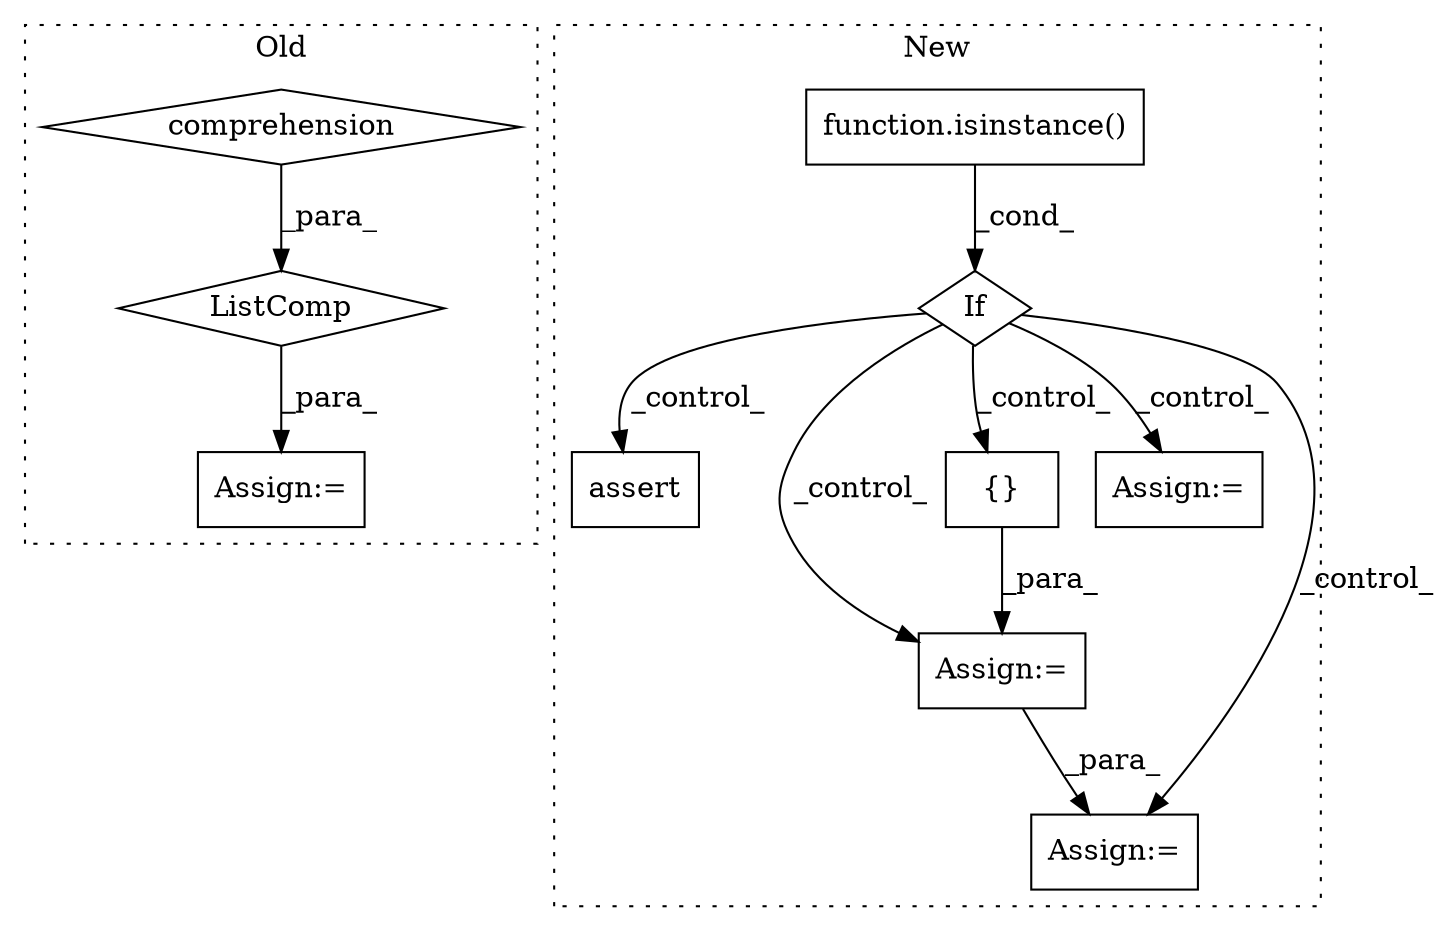 digraph G {
subgraph cluster0 {
1 [label="ListComp" a="106" s="297" l="44" shape="diamond"];
3 [label="comprehension" a="45" s="323" l="3" shape="diamond"];
4 [label="Assign:=" a="68" s="294" l="3" shape="box"];
label = "Old";
style="dotted";
}
subgraph cluster1 {
2 [label="assert" a="65" s="675" l="6" shape="box"];
5 [label="If" a="96" s="488" l="3" shape="diamond"];
6 [label="Assign:=" a="68" s="754" l="3" shape="box"];
7 [label="{}" a="59" s="757,765" l="1,0" shape="box"];
8 [label="Assign:=" a="68" s="992" l="3" shape="box"];
9 [label="function.isinstance()" a="75" s="491,516" l="11,1" shape="box"];
10 [label="Assign:=" a="68" s="856" l="3" shape="box"];
label = "New";
style="dotted";
}
1 -> 4 [label="_para_"];
3 -> 1 [label="_para_"];
5 -> 10 [label="_control_"];
5 -> 7 [label="_control_"];
5 -> 6 [label="_control_"];
5 -> 2 [label="_control_"];
5 -> 8 [label="_control_"];
6 -> 10 [label="_para_"];
7 -> 6 [label="_para_"];
9 -> 5 [label="_cond_"];
}